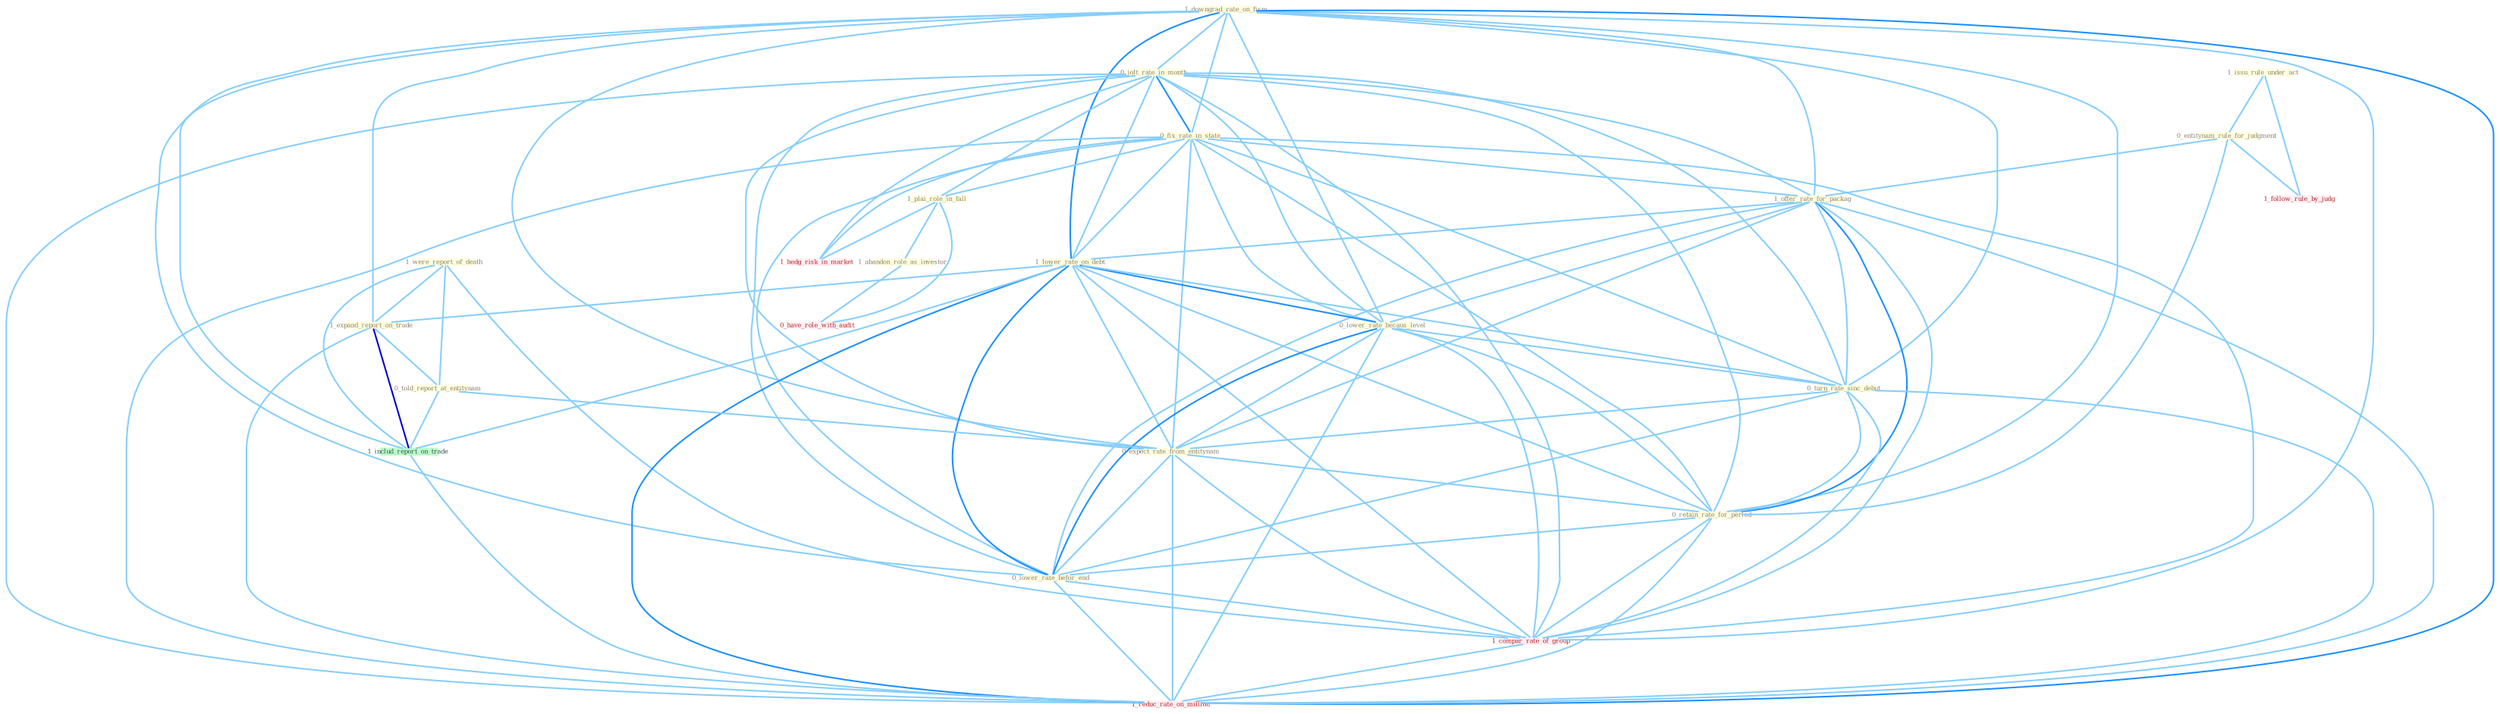 Graph G{ 
    node
    [shape=polygon,style=filled,width=.5,height=.06,color="#BDFCC9",fixedsize=true,fontsize=4,
    fontcolor="#2f4f4f"];
    {node
    [color="#ffffe0", fontcolor="#8b7d6b"] "1_downgrad_rate_on_firm " "1_issu_rule_under_act " "0_entitynam_rule_for_judgment " "1_were_report_of_death " "0_jolt_rate_in_month " "0_fix_rate_in_state " "1_offer_rate_for_packag " "1_lower_rate_on_debt " "1_expand_report_on_trade " "1_plai_role_in_fall " "0_lower_rate_becaus_level " "0_told_report_at_entitynam " "1_abandon_role_as_investor " "0_turn_rate_sinc_debut " "0_expect_rate_from_entitynam " "0_retain_rate_for_period " "0_lower_rate_befor_end "}
{node [color="#fff0f5", fontcolor="#b22222"] "1_compar_rate_of_group " "1_follow_rule_by_judg " "1_hedg_risk_in_market " "1_reduc_rate_on_million " "0_have_role_with_audit "}
edge [color="#B0E2FF"];

	"1_downgrad_rate_on_firm " -- "0_jolt_rate_in_month " [w="1", color="#87cefa" ];
	"1_downgrad_rate_on_firm " -- "0_fix_rate_in_state " [w="1", color="#87cefa" ];
	"1_downgrad_rate_on_firm " -- "1_offer_rate_for_packag " [w="1", color="#87cefa" ];
	"1_downgrad_rate_on_firm " -- "1_lower_rate_on_debt " [w="2", color="#1e90ff" , len=0.8];
	"1_downgrad_rate_on_firm " -- "1_expand_report_on_trade " [w="1", color="#87cefa" ];
	"1_downgrad_rate_on_firm " -- "0_lower_rate_becaus_level " [w="1", color="#87cefa" ];
	"1_downgrad_rate_on_firm " -- "0_turn_rate_sinc_debut " [w="1", color="#87cefa" ];
	"1_downgrad_rate_on_firm " -- "0_expect_rate_from_entitynam " [w="1", color="#87cefa" ];
	"1_downgrad_rate_on_firm " -- "0_retain_rate_for_period " [w="1", color="#87cefa" ];
	"1_downgrad_rate_on_firm " -- "0_lower_rate_befor_end " [w="1", color="#87cefa" ];
	"1_downgrad_rate_on_firm " -- "1_includ_report_on_trade " [w="1", color="#87cefa" ];
	"1_downgrad_rate_on_firm " -- "1_compar_rate_of_group " [w="1", color="#87cefa" ];
	"1_downgrad_rate_on_firm " -- "1_reduc_rate_on_million " [w="2", color="#1e90ff" , len=0.8];
	"1_issu_rule_under_act " -- "0_entitynam_rule_for_judgment " [w="1", color="#87cefa" ];
	"1_issu_rule_under_act " -- "1_follow_rule_by_judg " [w="1", color="#87cefa" ];
	"0_entitynam_rule_for_judgment " -- "1_offer_rate_for_packag " [w="1", color="#87cefa" ];
	"0_entitynam_rule_for_judgment " -- "0_retain_rate_for_period " [w="1", color="#87cefa" ];
	"0_entitynam_rule_for_judgment " -- "1_follow_rule_by_judg " [w="1", color="#87cefa" ];
	"1_were_report_of_death " -- "1_expand_report_on_trade " [w="1", color="#87cefa" ];
	"1_were_report_of_death " -- "0_told_report_at_entitynam " [w="1", color="#87cefa" ];
	"1_were_report_of_death " -- "1_includ_report_on_trade " [w="1", color="#87cefa" ];
	"1_were_report_of_death " -- "1_compar_rate_of_group " [w="1", color="#87cefa" ];
	"0_jolt_rate_in_month " -- "0_fix_rate_in_state " [w="2", color="#1e90ff" , len=0.8];
	"0_jolt_rate_in_month " -- "1_offer_rate_for_packag " [w="1", color="#87cefa" ];
	"0_jolt_rate_in_month " -- "1_lower_rate_on_debt " [w="1", color="#87cefa" ];
	"0_jolt_rate_in_month " -- "1_plai_role_in_fall " [w="1", color="#87cefa" ];
	"0_jolt_rate_in_month " -- "0_lower_rate_becaus_level " [w="1", color="#87cefa" ];
	"0_jolt_rate_in_month " -- "0_turn_rate_sinc_debut " [w="1", color="#87cefa" ];
	"0_jolt_rate_in_month " -- "0_expect_rate_from_entitynam " [w="1", color="#87cefa" ];
	"0_jolt_rate_in_month " -- "0_retain_rate_for_period " [w="1", color="#87cefa" ];
	"0_jolt_rate_in_month " -- "0_lower_rate_befor_end " [w="1", color="#87cefa" ];
	"0_jolt_rate_in_month " -- "1_compar_rate_of_group " [w="1", color="#87cefa" ];
	"0_jolt_rate_in_month " -- "1_hedg_risk_in_market " [w="1", color="#87cefa" ];
	"0_jolt_rate_in_month " -- "1_reduc_rate_on_million " [w="1", color="#87cefa" ];
	"0_fix_rate_in_state " -- "1_offer_rate_for_packag " [w="1", color="#87cefa" ];
	"0_fix_rate_in_state " -- "1_lower_rate_on_debt " [w="1", color="#87cefa" ];
	"0_fix_rate_in_state " -- "1_plai_role_in_fall " [w="1", color="#87cefa" ];
	"0_fix_rate_in_state " -- "0_lower_rate_becaus_level " [w="1", color="#87cefa" ];
	"0_fix_rate_in_state " -- "0_turn_rate_sinc_debut " [w="1", color="#87cefa" ];
	"0_fix_rate_in_state " -- "0_expect_rate_from_entitynam " [w="1", color="#87cefa" ];
	"0_fix_rate_in_state " -- "0_retain_rate_for_period " [w="1", color="#87cefa" ];
	"0_fix_rate_in_state " -- "0_lower_rate_befor_end " [w="1", color="#87cefa" ];
	"0_fix_rate_in_state " -- "1_compar_rate_of_group " [w="1", color="#87cefa" ];
	"0_fix_rate_in_state " -- "1_hedg_risk_in_market " [w="1", color="#87cefa" ];
	"0_fix_rate_in_state " -- "1_reduc_rate_on_million " [w="1", color="#87cefa" ];
	"1_offer_rate_for_packag " -- "1_lower_rate_on_debt " [w="1", color="#87cefa" ];
	"1_offer_rate_for_packag " -- "0_lower_rate_becaus_level " [w="1", color="#87cefa" ];
	"1_offer_rate_for_packag " -- "0_turn_rate_sinc_debut " [w="1", color="#87cefa" ];
	"1_offer_rate_for_packag " -- "0_expect_rate_from_entitynam " [w="1", color="#87cefa" ];
	"1_offer_rate_for_packag " -- "0_retain_rate_for_period " [w="2", color="#1e90ff" , len=0.8];
	"1_offer_rate_for_packag " -- "0_lower_rate_befor_end " [w="1", color="#87cefa" ];
	"1_offer_rate_for_packag " -- "1_compar_rate_of_group " [w="1", color="#87cefa" ];
	"1_offer_rate_for_packag " -- "1_reduc_rate_on_million " [w="1", color="#87cefa" ];
	"1_lower_rate_on_debt " -- "1_expand_report_on_trade " [w="1", color="#87cefa" ];
	"1_lower_rate_on_debt " -- "0_lower_rate_becaus_level " [w="2", color="#1e90ff" , len=0.8];
	"1_lower_rate_on_debt " -- "0_turn_rate_sinc_debut " [w="1", color="#87cefa" ];
	"1_lower_rate_on_debt " -- "0_expect_rate_from_entitynam " [w="1", color="#87cefa" ];
	"1_lower_rate_on_debt " -- "0_retain_rate_for_period " [w="1", color="#87cefa" ];
	"1_lower_rate_on_debt " -- "0_lower_rate_befor_end " [w="2", color="#1e90ff" , len=0.8];
	"1_lower_rate_on_debt " -- "1_includ_report_on_trade " [w="1", color="#87cefa" ];
	"1_lower_rate_on_debt " -- "1_compar_rate_of_group " [w="1", color="#87cefa" ];
	"1_lower_rate_on_debt " -- "1_reduc_rate_on_million " [w="2", color="#1e90ff" , len=0.8];
	"1_expand_report_on_trade " -- "0_told_report_at_entitynam " [w="1", color="#87cefa" ];
	"1_expand_report_on_trade " -- "1_includ_report_on_trade " [w="3", color="#0000cd" , len=0.6];
	"1_expand_report_on_trade " -- "1_reduc_rate_on_million " [w="1", color="#87cefa" ];
	"1_plai_role_in_fall " -- "1_abandon_role_as_investor " [w="1", color="#87cefa" ];
	"1_plai_role_in_fall " -- "1_hedg_risk_in_market " [w="1", color="#87cefa" ];
	"1_plai_role_in_fall " -- "0_have_role_with_audit " [w="1", color="#87cefa" ];
	"0_lower_rate_becaus_level " -- "0_turn_rate_sinc_debut " [w="1", color="#87cefa" ];
	"0_lower_rate_becaus_level " -- "0_expect_rate_from_entitynam " [w="1", color="#87cefa" ];
	"0_lower_rate_becaus_level " -- "0_retain_rate_for_period " [w="1", color="#87cefa" ];
	"0_lower_rate_becaus_level " -- "0_lower_rate_befor_end " [w="2", color="#1e90ff" , len=0.8];
	"0_lower_rate_becaus_level " -- "1_compar_rate_of_group " [w="1", color="#87cefa" ];
	"0_lower_rate_becaus_level " -- "1_reduc_rate_on_million " [w="1", color="#87cefa" ];
	"0_told_report_at_entitynam " -- "0_expect_rate_from_entitynam " [w="1", color="#87cefa" ];
	"0_told_report_at_entitynam " -- "1_includ_report_on_trade " [w="1", color="#87cefa" ];
	"1_abandon_role_as_investor " -- "0_have_role_with_audit " [w="1", color="#87cefa" ];
	"0_turn_rate_sinc_debut " -- "0_expect_rate_from_entitynam " [w="1", color="#87cefa" ];
	"0_turn_rate_sinc_debut " -- "0_retain_rate_for_period " [w="1", color="#87cefa" ];
	"0_turn_rate_sinc_debut " -- "0_lower_rate_befor_end " [w="1", color="#87cefa" ];
	"0_turn_rate_sinc_debut " -- "1_compar_rate_of_group " [w="1", color="#87cefa" ];
	"0_turn_rate_sinc_debut " -- "1_reduc_rate_on_million " [w="1", color="#87cefa" ];
	"0_expect_rate_from_entitynam " -- "0_retain_rate_for_period " [w="1", color="#87cefa" ];
	"0_expect_rate_from_entitynam " -- "0_lower_rate_befor_end " [w="1", color="#87cefa" ];
	"0_expect_rate_from_entitynam " -- "1_compar_rate_of_group " [w="1", color="#87cefa" ];
	"0_expect_rate_from_entitynam " -- "1_reduc_rate_on_million " [w="1", color="#87cefa" ];
	"0_retain_rate_for_period " -- "0_lower_rate_befor_end " [w="1", color="#87cefa" ];
	"0_retain_rate_for_period " -- "1_compar_rate_of_group " [w="1", color="#87cefa" ];
	"0_retain_rate_for_period " -- "1_reduc_rate_on_million " [w="1", color="#87cefa" ];
	"0_lower_rate_befor_end " -- "1_compar_rate_of_group " [w="1", color="#87cefa" ];
	"0_lower_rate_befor_end " -- "1_reduc_rate_on_million " [w="1", color="#87cefa" ];
	"1_includ_report_on_trade " -- "1_reduc_rate_on_million " [w="1", color="#87cefa" ];
	"1_compar_rate_of_group " -- "1_reduc_rate_on_million " [w="1", color="#87cefa" ];
}